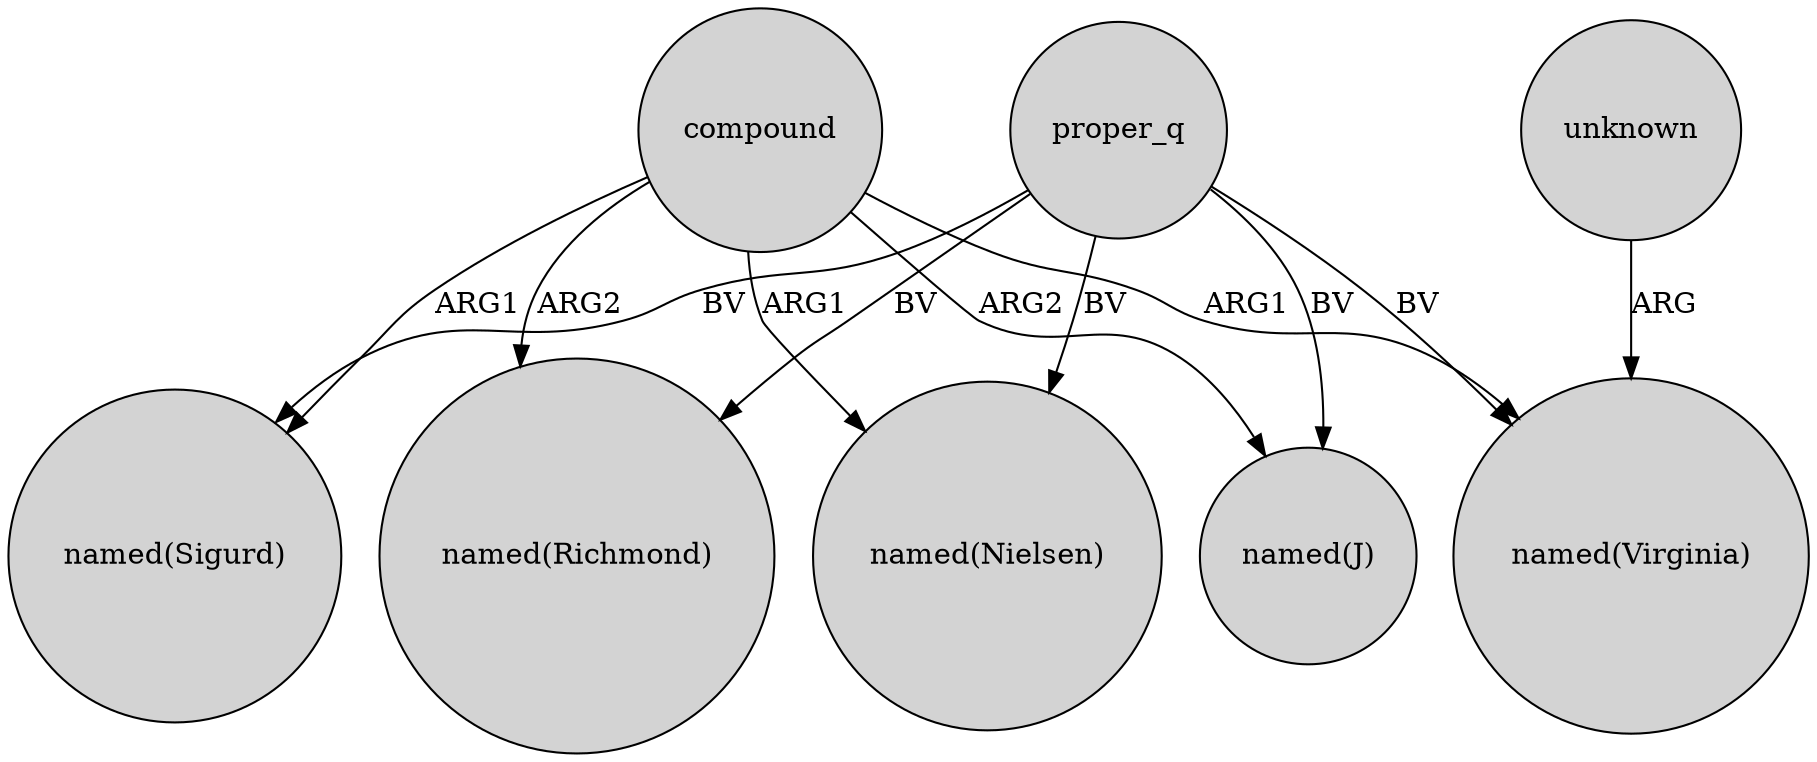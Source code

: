 digraph {
	node [shape=circle style=filled]
	compound -> "named(J)" [label=ARG2]
	compound -> "named(Nielsen)" [label=ARG1]
	proper_q -> "named(Sigurd)" [label=BV]
	proper_q -> "named(J)" [label=BV]
	proper_q -> "named(Richmond)" [label=BV]
	compound -> "named(Virginia)" [label=ARG1]
	proper_q -> "named(Virginia)" [label=BV]
	compound -> "named(Richmond)" [label=ARG2]
	unknown -> "named(Virginia)" [label=ARG]
	compound -> "named(Sigurd)" [label=ARG1]
	proper_q -> "named(Nielsen)" [label=BV]
}
